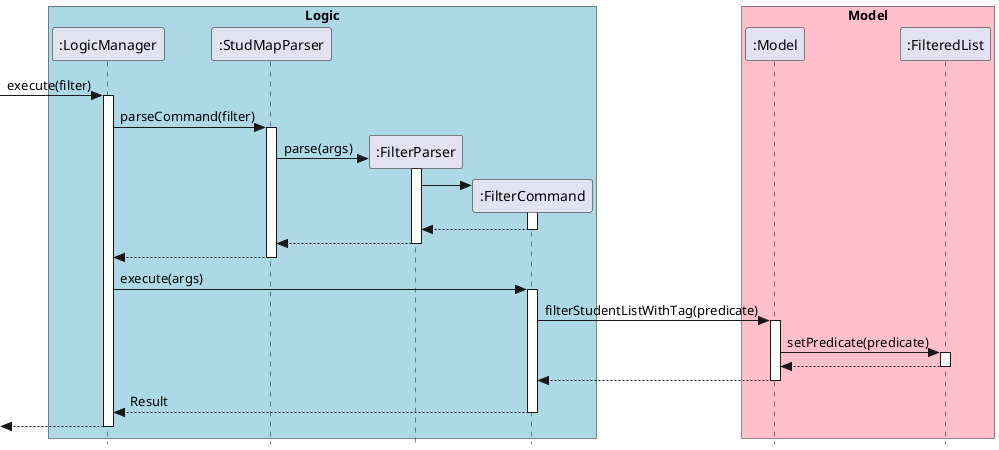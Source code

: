 @startuml
skinparam style strictuml
box "Logic" #LightBlue
participant ":LogicManager" as LM
participant ":StudMapParser" as ABParser
participant ":FilterParser" as FParser
participant ":FilterCommand" as FilterCommand
end box

box "Model" #Pink
participant ":Model" as Model
participant ":FilteredList" as FL
end box

[-> LM : execute(filter)
activate LM

LM -> ABParser : parseCommand(filter)
activate ABParser

ABParser -> FParser ** : parse(args)
activate FParser

FParser -> FilterCommand **
activate FilterCommand

FilterCommand --> FParser
deactivate FilterCommand

FParser --> ABParser
deactivate FParser

ABParser --> LM
deactivate ABParser

LM -> FilterCommand : execute(args)
activate FilterCommand

FilterCommand -> Model : filterStudentListWithTag(predicate)
activate Model

Model -> FL : setPredicate(predicate)
activate FL

FL --> Model
deactivate FL

Model --> FilterCommand
deactivate Model

FilterCommand --> LM : Result
deactivate FilterCommand

[<--LM
deactivate LM
@enduml
